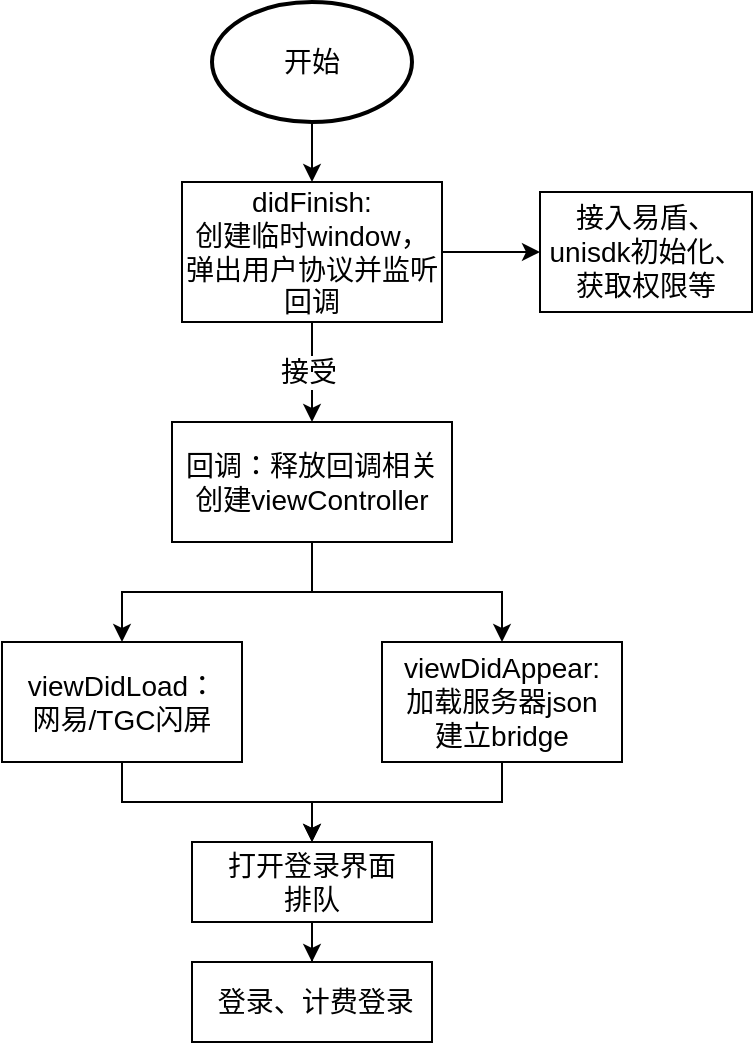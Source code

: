 <mxfile version="15.7.1" type="github">
  <diagram id="0zNtji5Bm1usM6clEmAa" name="Page-1">
    <mxGraphModel dx="1355" dy="801" grid="1" gridSize="10" guides="1" tooltips="1" connect="1" arrows="1" fold="1" page="1" pageScale="1" pageWidth="827" pageHeight="1169" math="0" shadow="0">
      <root>
        <mxCell id="0" />
        <mxCell id="1" parent="0" />
        <mxCell id="dNukob80SHSAQVU258_d-5" style="edgeStyle=orthogonalEdgeStyle;rounded=0;orthogonalLoop=1;jettySize=auto;html=1;exitX=0.5;exitY=1;exitDx=0;exitDy=0;fontSize=14;" parent="1" source="dNukob80SHSAQVU258_d-10" target="dNukob80SHSAQVU258_d-4" edge="1">
          <mxGeometry relative="1" as="geometry">
            <mxPoint x="180" y="250" as="sourcePoint" />
          </mxGeometry>
        </mxCell>
        <mxCell id="dNukob80SHSAQVU258_d-7" style="edgeStyle=orthogonalEdgeStyle;rounded=0;orthogonalLoop=1;jettySize=auto;html=1;entryX=0.5;entryY=0;entryDx=0;entryDy=0;fontSize=14;" parent="1" source="dNukob80SHSAQVU258_d-10" target="dNukob80SHSAQVU258_d-6" edge="1">
          <mxGeometry relative="1" as="geometry">
            <mxPoint x="185" y="270" as="sourcePoint" />
          </mxGeometry>
        </mxCell>
        <mxCell id="dNukob80SHSAQVU258_d-9" style="edgeStyle=orthogonalEdgeStyle;rounded=0;orthogonalLoop=1;jettySize=auto;html=1;exitX=0.5;exitY=1;exitDx=0;exitDy=0;exitPerimeter=0;entryX=0.5;entryY=0;entryDx=0;entryDy=0;fontSize=14;" parent="1" source="dNukob80SHSAQVU258_d-1" target="dNukob80SHSAQVU258_d-8" edge="1">
          <mxGeometry relative="1" as="geometry" />
        </mxCell>
        <mxCell id="dNukob80SHSAQVU258_d-1" value="开始" style="strokeWidth=2;html=1;shape=mxgraph.flowchart.start_1;whiteSpace=wrap;fontSize=14;" parent="1" vertex="1">
          <mxGeometry x="130" y="40" width="100" height="60" as="geometry" />
        </mxCell>
        <mxCell id="LUyKkg8tEjHZBFGw24kb-2" style="edgeStyle=orthogonalEdgeStyle;rounded=0;orthogonalLoop=1;jettySize=auto;html=1;fontSize=14;" edge="1" parent="1" source="dNukob80SHSAQVU258_d-4" target="LUyKkg8tEjHZBFGw24kb-1">
          <mxGeometry relative="1" as="geometry" />
        </mxCell>
        <mxCell id="dNukob80SHSAQVU258_d-4" value="viewDidLoad：&lt;br style=&quot;font-size: 14px;&quot;&gt;网易/TGC闪屏" style="rounded=0;whiteSpace=wrap;html=1;fontSize=14;" parent="1" vertex="1">
          <mxGeometry x="25" y="360" width="120" height="60" as="geometry" />
        </mxCell>
        <mxCell id="LUyKkg8tEjHZBFGw24kb-3" style="edgeStyle=orthogonalEdgeStyle;rounded=0;orthogonalLoop=1;jettySize=auto;html=1;fontSize=14;" edge="1" parent="1" source="dNukob80SHSAQVU258_d-6" target="LUyKkg8tEjHZBFGw24kb-1">
          <mxGeometry relative="1" as="geometry" />
        </mxCell>
        <mxCell id="dNukob80SHSAQVU258_d-6" value="viewDidAppear:&lt;br style=&quot;font-size: 14px;&quot;&gt;加载服务器json&lt;br style=&quot;font-size: 14px;&quot;&gt;建立bridge" style="rounded=0;whiteSpace=wrap;html=1;fontSize=14;" parent="1" vertex="1">
          <mxGeometry x="215" y="360" width="120" height="60" as="geometry" />
        </mxCell>
        <mxCell id="dNukob80SHSAQVU258_d-14" style="edgeStyle=orthogonalEdgeStyle;rounded=0;orthogonalLoop=1;jettySize=auto;html=1;exitX=1;exitY=0.5;exitDx=0;exitDy=0;entryX=0;entryY=0.5;entryDx=0;entryDy=0;fontSize=14;" parent="1" source="dNukob80SHSAQVU258_d-8" target="dNukob80SHSAQVU258_d-11" edge="1">
          <mxGeometry relative="1" as="geometry" />
        </mxCell>
        <mxCell id="dNukob80SHSAQVU258_d-15" style="edgeStyle=orthogonalEdgeStyle;rounded=0;orthogonalLoop=1;jettySize=auto;html=1;fontSize=14;" parent="1" source="dNukob80SHSAQVU258_d-8" target="dNukob80SHSAQVU258_d-10" edge="1">
          <mxGeometry relative="1" as="geometry" />
        </mxCell>
        <mxCell id="dNukob80SHSAQVU258_d-16" value="接受" style="edgeLabel;html=1;align=center;verticalAlign=middle;resizable=0;points=[];fontSize=14;" parent="dNukob80SHSAQVU258_d-15" vertex="1" connectable="0">
          <mxGeometry x="-0.029" y="-2" relative="1" as="geometry">
            <mxPoint as="offset" />
          </mxGeometry>
        </mxCell>
        <mxCell id="dNukob80SHSAQVU258_d-8" value="didFinish:&lt;br style=&quot;font-size: 14px;&quot;&gt;创建临时window，弹出用户协议并监听回调" style="rounded=0;whiteSpace=wrap;html=1;fontSize=14;" parent="1" vertex="1">
          <mxGeometry x="115" y="130" width="130" height="70" as="geometry" />
        </mxCell>
        <mxCell id="dNukob80SHSAQVU258_d-10" value="回调：释放回调相关&lt;br style=&quot;font-size: 14px;&quot;&gt;创建viewController" style="rounded=0;whiteSpace=wrap;html=1;fontSize=14;" parent="1" vertex="1">
          <mxGeometry x="110" y="250" width="140" height="60" as="geometry" />
        </mxCell>
        <mxCell id="dNukob80SHSAQVU258_d-11" value="接入易盾、unisdk初始化、获取权限等" style="rounded=0;whiteSpace=wrap;html=1;fontSize=14;" parent="1" vertex="1">
          <mxGeometry x="294" y="135" width="106" height="60" as="geometry" />
        </mxCell>
        <mxCell id="LUyKkg8tEjHZBFGw24kb-4" style="edgeStyle=orthogonalEdgeStyle;rounded=0;orthogonalLoop=1;jettySize=auto;html=1;fontSize=14;" edge="1" parent="1" source="LUyKkg8tEjHZBFGw24kb-1" target="LUyKkg8tEjHZBFGw24kb-5">
          <mxGeometry relative="1" as="geometry">
            <mxPoint x="180" y="530" as="targetPoint" />
          </mxGeometry>
        </mxCell>
        <mxCell id="LUyKkg8tEjHZBFGw24kb-1" value="打开登录界面&lt;br style=&quot;font-size: 14px;&quot;&gt;排队" style="rounded=0;whiteSpace=wrap;html=1;fontSize=14;" vertex="1" parent="1">
          <mxGeometry x="120" y="460" width="120" height="40" as="geometry" />
        </mxCell>
        <mxCell id="LUyKkg8tEjHZBFGw24kb-5" value="&amp;nbsp;登录、计费登录" style="rounded=0;whiteSpace=wrap;html=1;fontSize=14;" vertex="1" parent="1">
          <mxGeometry x="120" y="520" width="120" height="40" as="geometry" />
        </mxCell>
      </root>
    </mxGraphModel>
  </diagram>
</mxfile>
